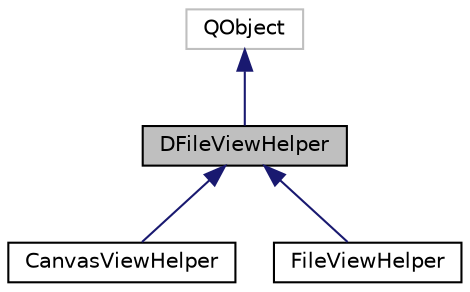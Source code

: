 digraph "DFileViewHelper"
{
  edge [fontname="Helvetica",fontsize="10",labelfontname="Helvetica",labelfontsize="10"];
  node [fontname="Helvetica",fontsize="10",shape=record];
  Node0 [label="DFileViewHelper",height=0.2,width=0.4,color="black", fillcolor="grey75", style="filled", fontcolor="black"];
  Node1 -> Node0 [dir="back",color="midnightblue",fontsize="10",style="solid",fontname="Helvetica"];
  Node1 [label="QObject",height=0.2,width=0.4,color="grey75", fillcolor="white", style="filled"];
  Node0 -> Node2 [dir="back",color="midnightblue",fontsize="10",style="solid",fontname="Helvetica"];
  Node2 [label="CanvasViewHelper",height=0.2,width=0.4,color="black", fillcolor="white", style="filled",URL="$class_canvas_view_helper.html"];
  Node0 -> Node3 [dir="back",color="midnightblue",fontsize="10",style="solid",fontname="Helvetica"];
  Node3 [label="FileViewHelper",height=0.2,width=0.4,color="black", fillcolor="white", style="filled",URL="$class_file_view_helper.html"];
}
